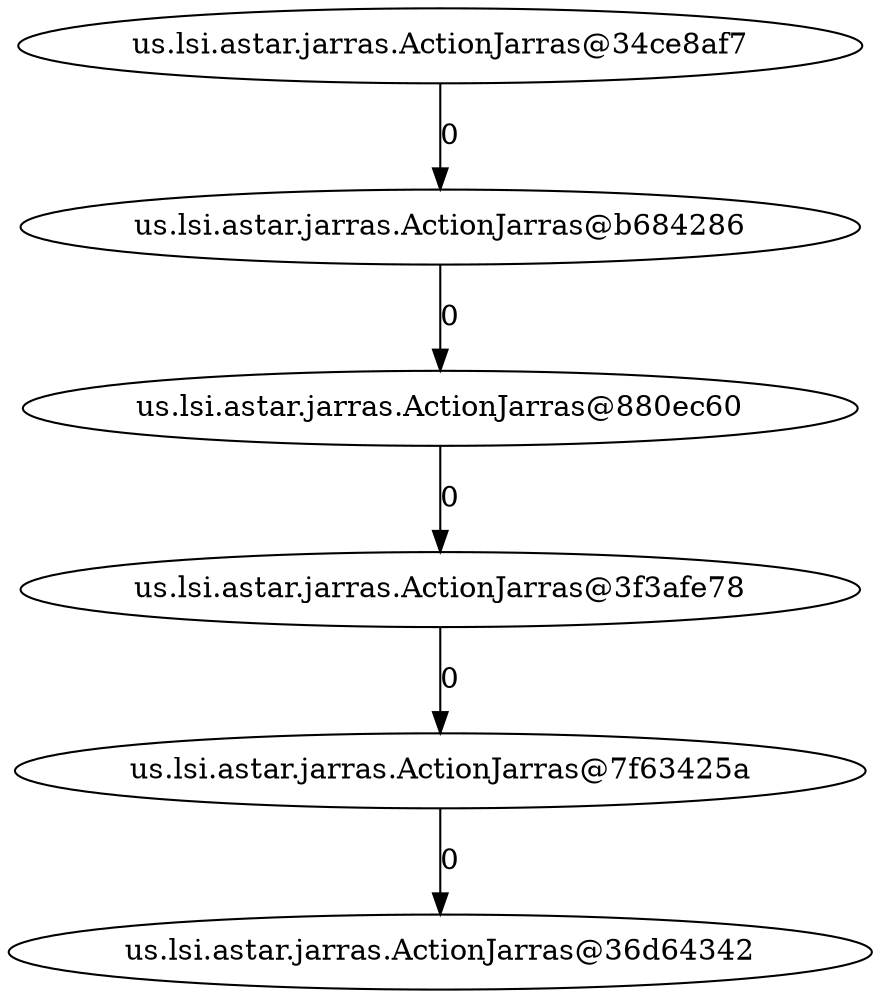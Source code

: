 digraph Jarras {  
    size="100,100"; 
    "0" [label="us.lsi.astar.jarras.ActionJarras@34ce8af7"];
    "1" [label="us.lsi.astar.jarras.ActionJarras@b684286"];
    "2" [label="us.lsi.astar.jarras.ActionJarras@880ec60"];
    "3" [label="us.lsi.astar.jarras.ActionJarras@3f3afe78"];
    "4" [label="us.lsi.astar.jarras.ActionJarras@7f63425a"];
    "5" [label="us.lsi.astar.jarras.ActionJarras@36d64342"];
    "4" -> "5" [label="0"];
    "3" -> "4" [label="0"];
    "2" -> "3" [label="0"];
    "1" -> "2" [label="0"];
    "0" -> "1" [label="0"];
}
